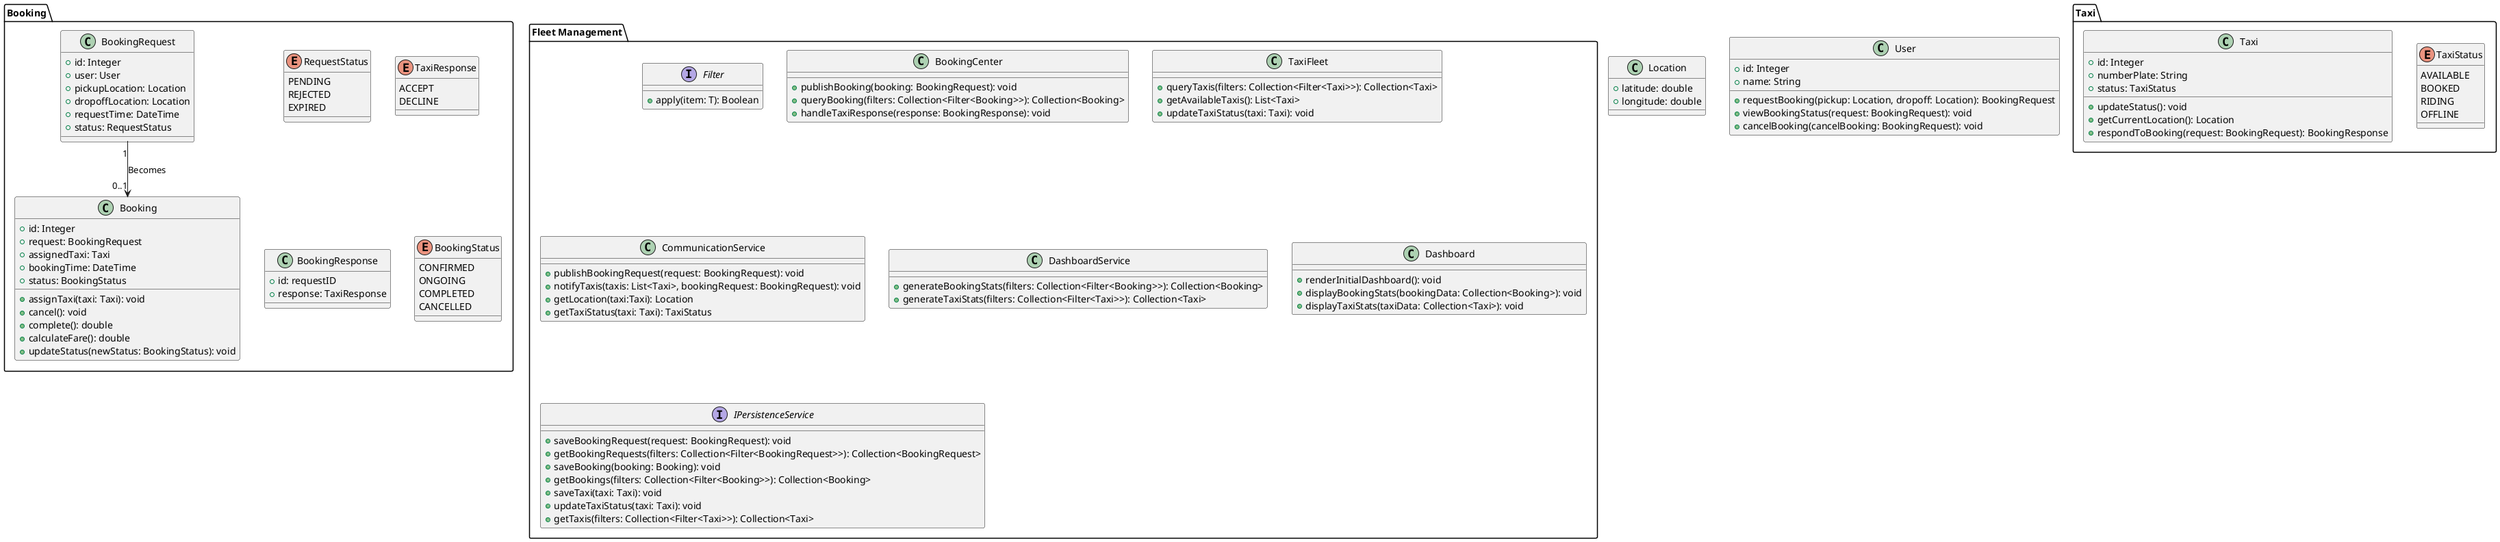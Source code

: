 @startuml classDigram

class Location {
    +latitude: double
    +longitude: double
}

class User {
    +id: Integer
    +name: String
    +requestBooking(pickup: Location, dropoff: Location): BookingRequest
    +viewBookingStatus(request: BookingRequest): void
    +cancelBooking(cancelBooking: BookingRequest): void
} 

package "Booking" {
    enum RequestStatus {
        PENDING
        REJECTED
        EXPIRED
    }

    enum TaxiResponse {
        ACCEPT
        DECLINE
    }

    class BookingRequest {
        +id: Integer
        +user: User
        +pickupLocation: Location
        +dropoffLocation: Location
        +requestTime: DateTime
        +status: RequestStatus
    }

    class BookingResponse {
        +id: requestID
        +response: TaxiResponse
    }

    enum BookingStatus {
        CONFIRMED
        ONGOING
        COMPLETED
        CANCELLED
    }

    class Booking {
        +id: Integer
        +request: BookingRequest
        +assignedTaxi: Taxi
        +bookingTime: DateTime
        +status: BookingStatus
        
        +assignTaxi(taxi: Taxi): void
        +cancel(): void
        +complete(): double
        +calculateFare(): double
        +updateStatus(newStatus: BookingStatus): void
    }

    BookingRequest "1" --> "0..1" Booking : "Becomes"
}

package Taxi {
    enum TaxiStatus {
        AVAILABLE
        BOOKED
        RIDING
        OFFLINE
    }

    class Taxi {
        +id: Integer
        +numberPlate: String
        +status: TaxiStatus
        +updateStatus(): void
        +getCurrentLocation(): Location
        +respondToBooking(request: BookingRequest): BookingResponse
    }
}

package "Fleet Management" {
    interface Filter {
        +apply(item: T): Boolean
    }

    class BookingCenter {
        +publishBooking(booking: BookingRequest): void
        +queryBooking(filters: Collection<Filter<Booking>>): Collection<Booking>
        +handleTaxiResponse(response: BookingResponse): void
    }

    class TaxiFleet {
        +queryTaxis(filters: Collection<Filter<Taxi>>): Collection<Taxi>
        +getAvailableTaxis(): List<Taxi>
        +updateTaxiStatus(taxi: Taxi): void
    }

    class CommunicationService {
        +publishBookingRequest(request: BookingRequest): void
        +notifyTaxis(taxis: List<Taxi>, bookingRequest: BookingRequest): void
        +getLocation(taxi:Taxi): Location
        +getTaxiStatus(taxi: Taxi): TaxiStatus
    }

    class DashboardService {
        +generateBookingStats(filters: Collection<Filter<Booking>>): Collection<Booking>
        +generateTaxiStats(filters: Collection<Filter<Taxi>>): Collection<Taxi>
    }

    class Dashboard {
        +renderInitialDashboard(): void
        +displayBookingStats(bookingData: Collection<Booking>): void
        +displayTaxiStats(taxiData: Collection<Taxi>): void
    }

    interface IPersistenceService {
        +saveBookingRequest(request: BookingRequest): void
        +getBookingRequests(filters: Collection<Filter<BookingRequest>>): Collection<BookingRequest>
        +saveBooking(booking: Booking): void
        +getBookings(filters: Collection<Filter<Booking>>): Collection<Booking>
        +saveTaxi(taxi: Taxi): void
        +updateTaxiStatus(taxi: Taxi): void
        +getTaxis(filters: Collection<Filter<Taxi>>): Collection<Taxi>
    }
}

@enduml
